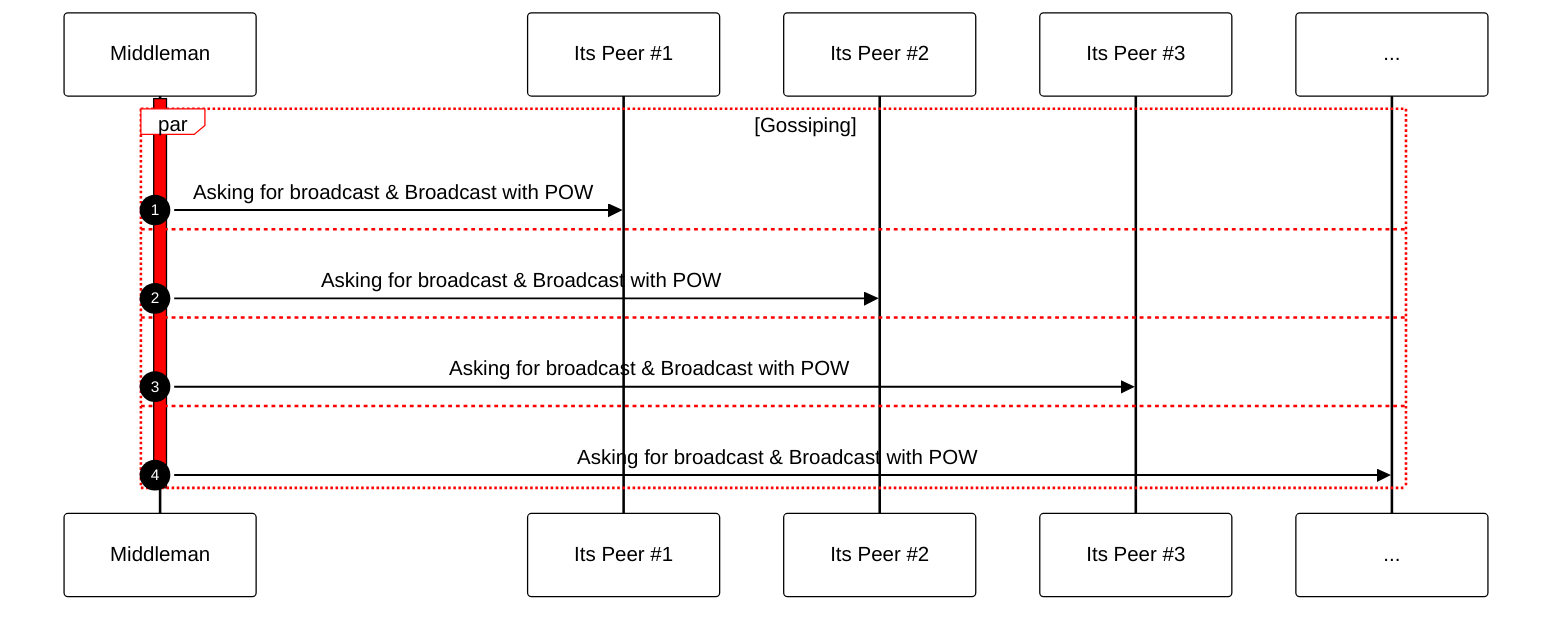 %%{
  init: {
    'theme': 'base',
    'themeVariables': {
      'activationBorderColor':'#000',
      'activationBkgColor':'#F00',
      'primaryColor': '#FFF',
      'primaryTextColor': '#000',
      'primaryBorderColor': '#000',
      'lineColor': '#000',
      'secondaryColor': '#FFF',
      'labelBoxBorderColor':'#F00',
      'tertiaryColor': '#000'
    }
  }
}%%
sequenceDiagram
    autonumber
    activate Middleman
      par Gossiping
          Middleman->>Its Peer #1: Asking for broadcast & Broadcast with POW
      and
          Middleman->>Its Peer #2: Asking for broadcast & Broadcast with POW
      and
          Middleman->>Its Peer #3: Asking for broadcast & Broadcast with POW
      and
          Middleman->>...:Asking for broadcast & Broadcast with POW
      end
    deactivate Middleman